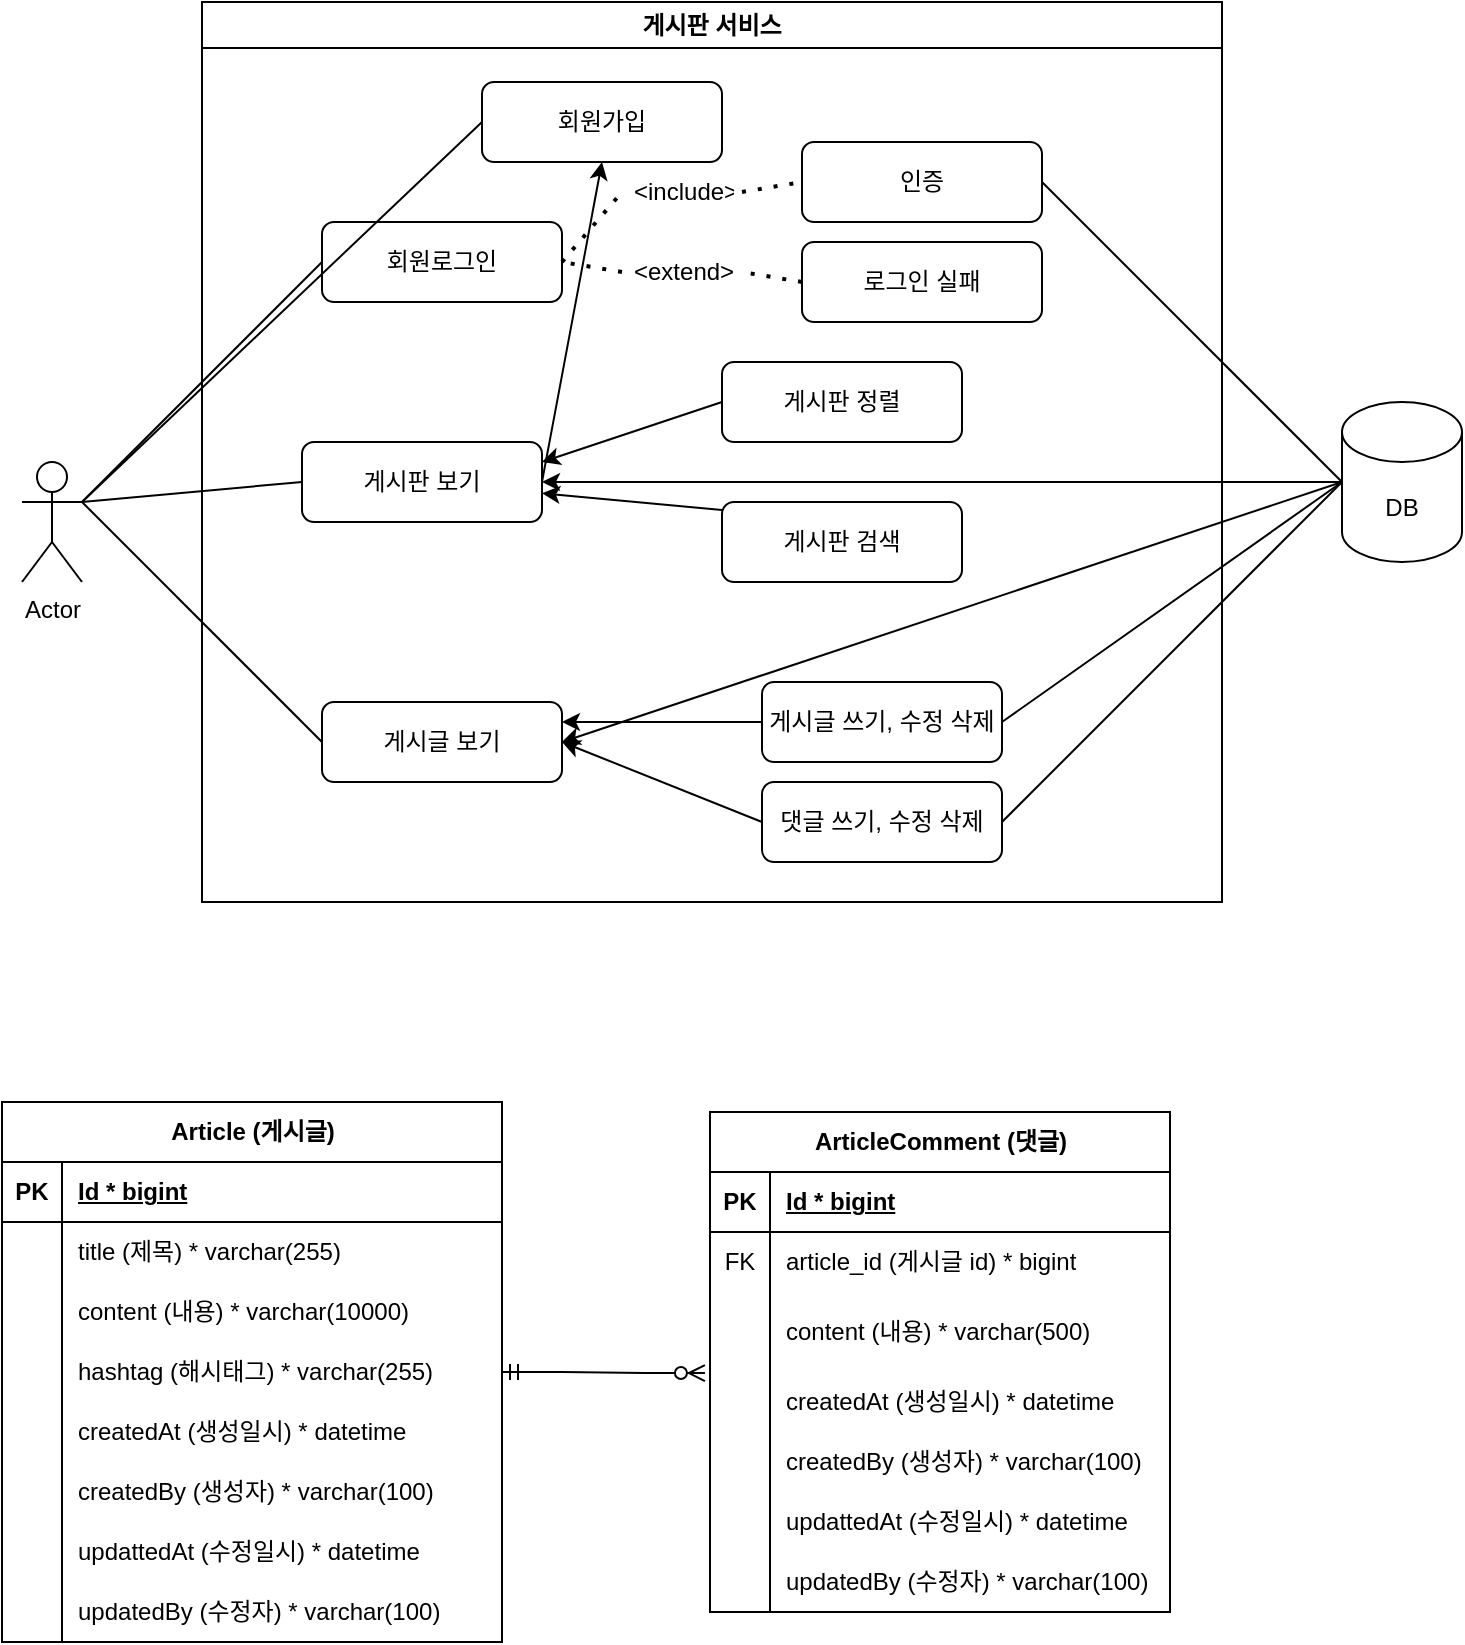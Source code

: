 <mxfile version="24.4.4" type="device">
  <diagram id="IQ_wWsigaF8db5w7CtNz" name="페이지-1">
    <mxGraphModel dx="984" dy="540" grid="1" gridSize="10" guides="1" tooltips="1" connect="1" arrows="1" fold="1" page="1" pageScale="1" pageWidth="827" pageHeight="1169" math="0" shadow="0">
      <root>
        <mxCell id="0" />
        <mxCell id="1" parent="0" />
        <mxCell id="a2yrJ9cz9xJ4PZKkkSbZ-1" value="Actor" style="shape=umlActor;verticalLabelPosition=bottom;verticalAlign=top;html=1;outlineConnect=0;" vertex="1" parent="1">
          <mxGeometry x="70" y="290" width="30" height="60" as="geometry" />
        </mxCell>
        <mxCell id="a2yrJ9cz9xJ4PZKkkSbZ-2" value="게시판 서비스" style="swimlane;whiteSpace=wrap;html=1;" vertex="1" parent="1">
          <mxGeometry x="160" y="60" width="510" height="450" as="geometry" />
        </mxCell>
        <mxCell id="a2yrJ9cz9xJ4PZKkkSbZ-3" value="회원가입" style="rounded=1;whiteSpace=wrap;html=1;" vertex="1" parent="a2yrJ9cz9xJ4PZKkkSbZ-2">
          <mxGeometry x="140" y="40" width="120" height="40" as="geometry" />
        </mxCell>
        <mxCell id="a2yrJ9cz9xJ4PZKkkSbZ-4" value="게시판 보기" style="rounded=1;whiteSpace=wrap;html=1;" vertex="1" parent="a2yrJ9cz9xJ4PZKkkSbZ-2">
          <mxGeometry x="50" y="220" width="120" height="40" as="geometry" />
        </mxCell>
        <mxCell id="a2yrJ9cz9xJ4PZKkkSbZ-5" value="로그인 실패" style="rounded=1;whiteSpace=wrap;html=1;" vertex="1" parent="a2yrJ9cz9xJ4PZKkkSbZ-2">
          <mxGeometry x="300" y="120" width="120" height="40" as="geometry" />
        </mxCell>
        <mxCell id="a2yrJ9cz9xJ4PZKkkSbZ-6" value="인증" style="rounded=1;whiteSpace=wrap;html=1;" vertex="1" parent="a2yrJ9cz9xJ4PZKkkSbZ-2">
          <mxGeometry x="300" y="70" width="120" height="40" as="geometry" />
        </mxCell>
        <mxCell id="a2yrJ9cz9xJ4PZKkkSbZ-7" style="edgeStyle=orthogonalEdgeStyle;rounded=0;orthogonalLoop=1;jettySize=auto;html=1;exitX=0.5;exitY=1;exitDx=0;exitDy=0;" edge="1" parent="a2yrJ9cz9xJ4PZKkkSbZ-2" source="a2yrJ9cz9xJ4PZKkkSbZ-5" target="a2yrJ9cz9xJ4PZKkkSbZ-5">
          <mxGeometry relative="1" as="geometry" />
        </mxCell>
        <mxCell id="a2yrJ9cz9xJ4PZKkkSbZ-14" value="게시판 정렬" style="rounded=1;whiteSpace=wrap;html=1;" vertex="1" parent="a2yrJ9cz9xJ4PZKkkSbZ-2">
          <mxGeometry x="260" y="180" width="120" height="40" as="geometry" />
        </mxCell>
        <mxCell id="a2yrJ9cz9xJ4PZKkkSbZ-15" value="게시판 검색" style="rounded=1;whiteSpace=wrap;html=1;" vertex="1" parent="a2yrJ9cz9xJ4PZKkkSbZ-2">
          <mxGeometry x="260" y="250" width="120" height="40" as="geometry" />
        </mxCell>
        <mxCell id="a2yrJ9cz9xJ4PZKkkSbZ-16" value="게시글 보기" style="rounded=1;whiteSpace=wrap;html=1;" vertex="1" parent="a2yrJ9cz9xJ4PZKkkSbZ-2">
          <mxGeometry x="60" y="350" width="120" height="40" as="geometry" />
        </mxCell>
        <mxCell id="a2yrJ9cz9xJ4PZKkkSbZ-17" value="게시글 쓰기, 수정 삭제" style="rounded=1;whiteSpace=wrap;html=1;" vertex="1" parent="a2yrJ9cz9xJ4PZKkkSbZ-2">
          <mxGeometry x="280" y="340" width="120" height="40" as="geometry" />
        </mxCell>
        <mxCell id="a2yrJ9cz9xJ4PZKkkSbZ-18" value="댓글 쓰기, 수정 삭제" style="rounded=1;whiteSpace=wrap;html=1;" vertex="1" parent="a2yrJ9cz9xJ4PZKkkSbZ-2">
          <mxGeometry x="280" y="390" width="120" height="40" as="geometry" />
        </mxCell>
        <mxCell id="a2yrJ9cz9xJ4PZKkkSbZ-23" value="회원로그인" style="rounded=1;whiteSpace=wrap;html=1;" vertex="1" parent="a2yrJ9cz9xJ4PZKkkSbZ-2">
          <mxGeometry x="60" y="110" width="120" height="40" as="geometry" />
        </mxCell>
        <mxCell id="a2yrJ9cz9xJ4PZKkkSbZ-26" value="" style="endArrow=none;dashed=1;html=1;dashPattern=1 3;strokeWidth=2;rounded=0;exitX=1;exitY=0.5;exitDx=0;exitDy=0;entryX=0;entryY=0.5;entryDx=0;entryDy=0;" edge="1" parent="a2yrJ9cz9xJ4PZKkkSbZ-2" source="a2yrJ9cz9xJ4PZKkkSbZ-27" target="a2yrJ9cz9xJ4PZKkkSbZ-6">
          <mxGeometry width="50" height="50" relative="1" as="geometry">
            <mxPoint x="120" y="250" as="sourcePoint" />
            <mxPoint x="170" y="200" as="targetPoint" />
          </mxGeometry>
        </mxCell>
        <mxCell id="a2yrJ9cz9xJ4PZKkkSbZ-27" value="&amp;lt;include&amp;gt;" style="text;strokeColor=none;fillColor=none;align=left;verticalAlign=middle;spacingLeft=4;spacingRight=4;overflow=hidden;points=[[0,0.5],[1,0.5]];portConstraint=eastwest;rotatable=0;whiteSpace=wrap;html=1;" vertex="1" parent="a2yrJ9cz9xJ4PZKkkSbZ-2">
          <mxGeometry x="210" y="80" width="60" height="30" as="geometry" />
        </mxCell>
        <mxCell id="a2yrJ9cz9xJ4PZKkkSbZ-28" value="" style="endArrow=none;dashed=1;html=1;dashPattern=1 3;strokeWidth=2;rounded=0;exitX=1;exitY=0.5;exitDx=0;exitDy=0;entryX=0;entryY=0.5;entryDx=0;entryDy=0;" edge="1" parent="a2yrJ9cz9xJ4PZKkkSbZ-2" source="a2yrJ9cz9xJ4PZKkkSbZ-23" target="a2yrJ9cz9xJ4PZKkkSbZ-27">
          <mxGeometry width="50" height="50" relative="1" as="geometry">
            <mxPoint x="450" y="170" as="sourcePoint" />
            <mxPoint x="570" y="130" as="targetPoint" />
          </mxGeometry>
        </mxCell>
        <mxCell id="a2yrJ9cz9xJ4PZKkkSbZ-29" value="" style="endArrow=none;dashed=1;html=1;dashPattern=1 3;strokeWidth=2;rounded=0;entryX=1;entryY=0.5;entryDx=0;entryDy=0;exitX=0;exitY=0.5;exitDx=0;exitDy=0;" edge="1" parent="a2yrJ9cz9xJ4PZKkkSbZ-2" source="a2yrJ9cz9xJ4PZKkkSbZ-30" target="a2yrJ9cz9xJ4PZKkkSbZ-23">
          <mxGeometry width="50" height="50" relative="1" as="geometry">
            <mxPoint x="120" y="250" as="sourcePoint" />
            <mxPoint x="170" y="200" as="targetPoint" />
          </mxGeometry>
        </mxCell>
        <mxCell id="a2yrJ9cz9xJ4PZKkkSbZ-30" value="&amp;lt;extend&amp;gt;" style="text;strokeColor=none;fillColor=none;align=left;verticalAlign=middle;spacingLeft=4;spacingRight=4;overflow=hidden;points=[[0,0.5],[1,0.5]];portConstraint=eastwest;rotatable=0;whiteSpace=wrap;html=1;" vertex="1" parent="a2yrJ9cz9xJ4PZKkkSbZ-2">
          <mxGeometry x="210" y="120" width="60" height="30" as="geometry" />
        </mxCell>
        <mxCell id="a2yrJ9cz9xJ4PZKkkSbZ-31" value="" style="endArrow=none;dashed=1;html=1;dashPattern=1 3;strokeWidth=2;rounded=0;entryX=1;entryY=0.5;entryDx=0;entryDy=0;exitX=0;exitY=0.5;exitDx=0;exitDy=0;" edge="1" parent="a2yrJ9cz9xJ4PZKkkSbZ-2" source="a2yrJ9cz9xJ4PZKkkSbZ-5" target="a2yrJ9cz9xJ4PZKkkSbZ-30">
          <mxGeometry width="50" height="50" relative="1" as="geometry">
            <mxPoint x="570" y="180" as="sourcePoint" />
            <mxPoint x="450" y="170" as="targetPoint" />
          </mxGeometry>
        </mxCell>
        <mxCell id="a2yrJ9cz9xJ4PZKkkSbZ-33" value="" style="endArrow=classic;html=1;rounded=0;entryX=0.5;entryY=1;entryDx=0;entryDy=0;exitX=1;exitY=0.5;exitDx=0;exitDy=0;" edge="1" parent="a2yrJ9cz9xJ4PZKkkSbZ-2" source="a2yrJ9cz9xJ4PZKkkSbZ-4" target="a2yrJ9cz9xJ4PZKkkSbZ-3">
          <mxGeometry width="50" height="50" relative="1" as="geometry">
            <mxPoint x="140" y="250" as="sourcePoint" />
            <mxPoint x="190" y="200" as="targetPoint" />
          </mxGeometry>
        </mxCell>
        <mxCell id="a2yrJ9cz9xJ4PZKkkSbZ-36" value="" style="endArrow=classic;html=1;rounded=0;exitX=0;exitY=0.5;exitDx=0;exitDy=0;" edge="1" parent="a2yrJ9cz9xJ4PZKkkSbZ-2" target="a2yrJ9cz9xJ4PZKkkSbZ-4">
          <mxGeometry width="50" height="50" relative="1" as="geometry">
            <mxPoint x="260" y="254" as="sourcePoint" />
            <mxPoint x="180" y="234" as="targetPoint" />
          </mxGeometry>
        </mxCell>
        <mxCell id="a2yrJ9cz9xJ4PZKkkSbZ-35" value="" style="endArrow=classic;html=1;rounded=0;exitX=0;exitY=0.5;exitDx=0;exitDy=0;" edge="1" parent="a2yrJ9cz9xJ4PZKkkSbZ-2" source="a2yrJ9cz9xJ4PZKkkSbZ-14">
          <mxGeometry width="50" height="50" relative="1" as="geometry">
            <mxPoint x="140" y="250" as="sourcePoint" />
            <mxPoint x="170" y="230" as="targetPoint" />
          </mxGeometry>
        </mxCell>
        <mxCell id="a2yrJ9cz9xJ4PZKkkSbZ-37" value="" style="endArrow=classic;html=1;rounded=0;exitX=0;exitY=0.5;exitDx=0;exitDy=0;entryX=1;entryY=0.25;entryDx=0;entryDy=0;" edge="1" parent="a2yrJ9cz9xJ4PZKkkSbZ-2" source="a2yrJ9cz9xJ4PZKkkSbZ-17" target="a2yrJ9cz9xJ4PZKkkSbZ-16">
          <mxGeometry width="50" height="50" relative="1" as="geometry">
            <mxPoint x="160" y="260" as="sourcePoint" />
            <mxPoint x="210" y="210" as="targetPoint" />
          </mxGeometry>
        </mxCell>
        <mxCell id="a2yrJ9cz9xJ4PZKkkSbZ-38" value="" style="endArrow=classic;html=1;rounded=0;exitX=0;exitY=0.5;exitDx=0;exitDy=0;entryX=1;entryY=0.5;entryDx=0;entryDy=0;" edge="1" parent="a2yrJ9cz9xJ4PZKkkSbZ-2" source="a2yrJ9cz9xJ4PZKkkSbZ-18" target="a2yrJ9cz9xJ4PZKkkSbZ-16">
          <mxGeometry width="50" height="50" relative="1" as="geometry">
            <mxPoint x="160" y="260" as="sourcePoint" />
            <mxPoint x="210" y="210" as="targetPoint" />
          </mxGeometry>
        </mxCell>
        <mxCell id="a2yrJ9cz9xJ4PZKkkSbZ-19" value="" style="endArrow=none;html=1;rounded=0;entryX=0;entryY=0.5;entryDx=0;entryDy=0;exitX=1;exitY=0.333;exitDx=0;exitDy=0;exitPerimeter=0;" edge="1" parent="1" source="a2yrJ9cz9xJ4PZKkkSbZ-1" target="a2yrJ9cz9xJ4PZKkkSbZ-3">
          <mxGeometry width="50" height="50" relative="1" as="geometry">
            <mxPoint x="120" y="320" as="sourcePoint" />
            <mxPoint x="370" y="270" as="targetPoint" />
          </mxGeometry>
        </mxCell>
        <mxCell id="a2yrJ9cz9xJ4PZKkkSbZ-20" value="" style="endArrow=none;html=1;rounded=0;exitX=1;exitY=0.333;exitDx=0;exitDy=0;exitPerimeter=0;entryX=0;entryY=0.5;entryDx=0;entryDy=0;" edge="1" parent="1" source="a2yrJ9cz9xJ4PZKkkSbZ-1" target="a2yrJ9cz9xJ4PZKkkSbZ-4">
          <mxGeometry width="50" height="50" relative="1" as="geometry">
            <mxPoint x="120" y="320" as="sourcePoint" />
            <mxPoint x="230" y="320" as="targetPoint" />
          </mxGeometry>
        </mxCell>
        <mxCell id="a2yrJ9cz9xJ4PZKkkSbZ-21" value="" style="endArrow=none;html=1;rounded=0;entryX=0;entryY=0.5;entryDx=0;entryDy=0;" edge="1" parent="1" target="a2yrJ9cz9xJ4PZKkkSbZ-16">
          <mxGeometry width="50" height="50" relative="1" as="geometry">
            <mxPoint x="100" y="310" as="sourcePoint" />
            <mxPoint x="370" y="270" as="targetPoint" />
          </mxGeometry>
        </mxCell>
        <mxCell id="a2yrJ9cz9xJ4PZKkkSbZ-24" value="" style="endArrow=none;html=1;rounded=0;entryX=0;entryY=0.5;entryDx=0;entryDy=0;" edge="1" parent="1" target="a2yrJ9cz9xJ4PZKkkSbZ-23">
          <mxGeometry width="50" height="50" relative="1" as="geometry">
            <mxPoint x="100" y="310" as="sourcePoint" />
            <mxPoint x="370" y="270" as="targetPoint" />
          </mxGeometry>
        </mxCell>
        <mxCell id="a2yrJ9cz9xJ4PZKkkSbZ-46" style="edgeStyle=orthogonalEdgeStyle;rounded=0;orthogonalLoop=1;jettySize=auto;html=1;exitX=0;exitY=0.5;exitDx=0;exitDy=0;exitPerimeter=0;" edge="1" parent="1" source="a2yrJ9cz9xJ4PZKkkSbZ-41">
          <mxGeometry relative="1" as="geometry">
            <mxPoint x="330" y="300" as="targetPoint" />
          </mxGeometry>
        </mxCell>
        <mxCell id="a2yrJ9cz9xJ4PZKkkSbZ-41" value="DB" style="shape=cylinder3;whiteSpace=wrap;html=1;boundedLbl=1;backgroundOutline=1;size=15;" vertex="1" parent="1">
          <mxGeometry x="730" y="260" width="60" height="80" as="geometry" />
        </mxCell>
        <mxCell id="a2yrJ9cz9xJ4PZKkkSbZ-43" value="" style="endArrow=none;html=1;rounded=0;exitX=0;exitY=0.5;exitDx=0;exitDy=0;exitPerimeter=0;entryX=1;entryY=0.5;entryDx=0;entryDy=0;" edge="1" parent="1" source="a2yrJ9cz9xJ4PZKkkSbZ-41" target="a2yrJ9cz9xJ4PZKkkSbZ-6">
          <mxGeometry width="50" height="50" relative="1" as="geometry">
            <mxPoint x="390" y="280" as="sourcePoint" />
            <mxPoint x="440" y="230" as="targetPoint" />
          </mxGeometry>
        </mxCell>
        <mxCell id="a2yrJ9cz9xJ4PZKkkSbZ-47" value="" style="endArrow=classic;html=1;rounded=0;exitX=0;exitY=0.5;exitDx=0;exitDy=0;exitPerimeter=0;entryX=1;entryY=0.5;entryDx=0;entryDy=0;" edge="1" parent="1" source="a2yrJ9cz9xJ4PZKkkSbZ-41" target="a2yrJ9cz9xJ4PZKkkSbZ-16">
          <mxGeometry width="50" height="50" relative="1" as="geometry">
            <mxPoint x="390" y="280" as="sourcePoint" />
            <mxPoint x="440" y="230" as="targetPoint" />
          </mxGeometry>
        </mxCell>
        <mxCell id="a2yrJ9cz9xJ4PZKkkSbZ-48" value="" style="endArrow=none;html=1;rounded=0;exitX=1;exitY=0.5;exitDx=0;exitDy=0;entryX=0;entryY=0.5;entryDx=0;entryDy=0;entryPerimeter=0;" edge="1" parent="1" source="a2yrJ9cz9xJ4PZKkkSbZ-17" target="a2yrJ9cz9xJ4PZKkkSbZ-41">
          <mxGeometry width="50" height="50" relative="1" as="geometry">
            <mxPoint x="390" y="280" as="sourcePoint" />
            <mxPoint x="440" y="230" as="targetPoint" />
          </mxGeometry>
        </mxCell>
        <mxCell id="a2yrJ9cz9xJ4PZKkkSbZ-49" value="" style="endArrow=none;html=1;rounded=0;exitX=1;exitY=0.5;exitDx=0;exitDy=0;entryX=0;entryY=0.5;entryDx=0;entryDy=0;entryPerimeter=0;" edge="1" parent="1" source="a2yrJ9cz9xJ4PZKkkSbZ-18" target="a2yrJ9cz9xJ4PZKkkSbZ-41">
          <mxGeometry width="50" height="50" relative="1" as="geometry">
            <mxPoint x="540" y="390" as="sourcePoint" />
            <mxPoint x="730" y="310" as="targetPoint" />
          </mxGeometry>
        </mxCell>
        <mxCell id="a2yrJ9cz9xJ4PZKkkSbZ-52" value="Article (게시글)" style="shape=table;startSize=30;container=1;collapsible=1;childLayout=tableLayout;fixedRows=1;rowLines=0;fontStyle=1;align=center;resizeLast=1;html=1;" vertex="1" parent="1">
          <mxGeometry x="60" y="610" width="250" height="270" as="geometry" />
        </mxCell>
        <mxCell id="a2yrJ9cz9xJ4PZKkkSbZ-53" value="" style="shape=tableRow;horizontal=0;startSize=0;swimlaneHead=0;swimlaneBody=0;fillColor=none;collapsible=0;dropTarget=0;points=[[0,0.5],[1,0.5]];portConstraint=eastwest;top=0;left=0;right=0;bottom=1;" vertex="1" parent="a2yrJ9cz9xJ4PZKkkSbZ-52">
          <mxGeometry y="30" width="250" height="30" as="geometry" />
        </mxCell>
        <mxCell id="a2yrJ9cz9xJ4PZKkkSbZ-54" value="PK" style="shape=partialRectangle;connectable=0;fillColor=none;top=0;left=0;bottom=0;right=0;fontStyle=1;overflow=hidden;whiteSpace=wrap;html=1;" vertex="1" parent="a2yrJ9cz9xJ4PZKkkSbZ-53">
          <mxGeometry width="30" height="30" as="geometry">
            <mxRectangle width="30" height="30" as="alternateBounds" />
          </mxGeometry>
        </mxCell>
        <mxCell id="a2yrJ9cz9xJ4PZKkkSbZ-55" value="Id * bigint" style="shape=partialRectangle;connectable=0;fillColor=none;top=0;left=0;bottom=0;right=0;align=left;spacingLeft=6;fontStyle=5;overflow=hidden;whiteSpace=wrap;html=1;" vertex="1" parent="a2yrJ9cz9xJ4PZKkkSbZ-53">
          <mxGeometry x="30" width="220" height="30" as="geometry">
            <mxRectangle width="220" height="30" as="alternateBounds" />
          </mxGeometry>
        </mxCell>
        <mxCell id="a2yrJ9cz9xJ4PZKkkSbZ-56" value="" style="shape=tableRow;horizontal=0;startSize=0;swimlaneHead=0;swimlaneBody=0;fillColor=none;collapsible=0;dropTarget=0;points=[[0,0.5],[1,0.5]];portConstraint=eastwest;top=0;left=0;right=0;bottom=0;" vertex="1" parent="a2yrJ9cz9xJ4PZKkkSbZ-52">
          <mxGeometry y="60" width="250" height="30" as="geometry" />
        </mxCell>
        <mxCell id="a2yrJ9cz9xJ4PZKkkSbZ-57" value="" style="shape=partialRectangle;connectable=0;fillColor=none;top=0;left=0;bottom=0;right=0;editable=1;overflow=hidden;whiteSpace=wrap;html=1;" vertex="1" parent="a2yrJ9cz9xJ4PZKkkSbZ-56">
          <mxGeometry width="30" height="30" as="geometry">
            <mxRectangle width="30" height="30" as="alternateBounds" />
          </mxGeometry>
        </mxCell>
        <mxCell id="a2yrJ9cz9xJ4PZKkkSbZ-58" value="title (제목) * varchar(255)" style="shape=partialRectangle;connectable=0;fillColor=none;top=0;left=0;bottom=0;right=0;align=left;spacingLeft=6;overflow=hidden;whiteSpace=wrap;html=1;" vertex="1" parent="a2yrJ9cz9xJ4PZKkkSbZ-56">
          <mxGeometry x="30" width="220" height="30" as="geometry">
            <mxRectangle width="220" height="30" as="alternateBounds" />
          </mxGeometry>
        </mxCell>
        <mxCell id="a2yrJ9cz9xJ4PZKkkSbZ-59" value="" style="shape=tableRow;horizontal=0;startSize=0;swimlaneHead=0;swimlaneBody=0;fillColor=none;collapsible=0;dropTarget=0;points=[[0,0.5],[1,0.5]];portConstraint=eastwest;top=0;left=0;right=0;bottom=0;" vertex="1" parent="a2yrJ9cz9xJ4PZKkkSbZ-52">
          <mxGeometry y="90" width="250" height="30" as="geometry" />
        </mxCell>
        <mxCell id="a2yrJ9cz9xJ4PZKkkSbZ-60" value="" style="shape=partialRectangle;connectable=0;fillColor=none;top=0;left=0;bottom=0;right=0;editable=1;overflow=hidden;whiteSpace=wrap;html=1;" vertex="1" parent="a2yrJ9cz9xJ4PZKkkSbZ-59">
          <mxGeometry width="30" height="30" as="geometry">
            <mxRectangle width="30" height="30" as="alternateBounds" />
          </mxGeometry>
        </mxCell>
        <mxCell id="a2yrJ9cz9xJ4PZKkkSbZ-61" value="content (내용) * varchar(10000)" style="shape=partialRectangle;connectable=0;fillColor=none;top=0;left=0;bottom=0;right=0;align=left;spacingLeft=6;overflow=hidden;whiteSpace=wrap;html=1;" vertex="1" parent="a2yrJ9cz9xJ4PZKkkSbZ-59">
          <mxGeometry x="30" width="220" height="30" as="geometry">
            <mxRectangle width="220" height="30" as="alternateBounds" />
          </mxGeometry>
        </mxCell>
        <mxCell id="a2yrJ9cz9xJ4PZKkkSbZ-62" value="" style="shape=tableRow;horizontal=0;startSize=0;swimlaneHead=0;swimlaneBody=0;fillColor=none;collapsible=0;dropTarget=0;points=[[0,0.5],[1,0.5]];portConstraint=eastwest;top=0;left=0;right=0;bottom=0;" vertex="1" parent="a2yrJ9cz9xJ4PZKkkSbZ-52">
          <mxGeometry y="120" width="250" height="30" as="geometry" />
        </mxCell>
        <mxCell id="a2yrJ9cz9xJ4PZKkkSbZ-63" value="" style="shape=partialRectangle;connectable=0;fillColor=none;top=0;left=0;bottom=0;right=0;editable=1;overflow=hidden;whiteSpace=wrap;html=1;" vertex="1" parent="a2yrJ9cz9xJ4PZKkkSbZ-62">
          <mxGeometry width="30" height="30" as="geometry">
            <mxRectangle width="30" height="30" as="alternateBounds" />
          </mxGeometry>
        </mxCell>
        <mxCell id="a2yrJ9cz9xJ4PZKkkSbZ-64" value="hashtag (해시태그) * varchar(255)" style="shape=partialRectangle;connectable=0;fillColor=none;top=0;left=0;bottom=0;right=0;align=left;spacingLeft=6;overflow=hidden;whiteSpace=wrap;html=1;" vertex="1" parent="a2yrJ9cz9xJ4PZKkkSbZ-62">
          <mxGeometry x="30" width="220" height="30" as="geometry">
            <mxRectangle width="220" height="30" as="alternateBounds" />
          </mxGeometry>
        </mxCell>
        <mxCell id="a2yrJ9cz9xJ4PZKkkSbZ-65" value="" style="shape=tableRow;horizontal=0;startSize=0;swimlaneHead=0;swimlaneBody=0;fillColor=none;collapsible=0;dropTarget=0;points=[[0,0.5],[1,0.5]];portConstraint=eastwest;top=0;left=0;right=0;bottom=0;" vertex="1" parent="a2yrJ9cz9xJ4PZKkkSbZ-52">
          <mxGeometry y="150" width="250" height="30" as="geometry" />
        </mxCell>
        <mxCell id="a2yrJ9cz9xJ4PZKkkSbZ-66" value="" style="shape=partialRectangle;connectable=0;fillColor=none;top=0;left=0;bottom=0;right=0;editable=1;overflow=hidden;whiteSpace=wrap;html=1;" vertex="1" parent="a2yrJ9cz9xJ4PZKkkSbZ-65">
          <mxGeometry width="30" height="30" as="geometry">
            <mxRectangle width="30" height="30" as="alternateBounds" />
          </mxGeometry>
        </mxCell>
        <mxCell id="a2yrJ9cz9xJ4PZKkkSbZ-67" value="createdAt (생성일시) * datetime" style="shape=partialRectangle;connectable=0;fillColor=none;top=0;left=0;bottom=0;right=0;align=left;spacingLeft=6;overflow=hidden;whiteSpace=wrap;html=1;" vertex="1" parent="a2yrJ9cz9xJ4PZKkkSbZ-65">
          <mxGeometry x="30" width="220" height="30" as="geometry">
            <mxRectangle width="220" height="30" as="alternateBounds" />
          </mxGeometry>
        </mxCell>
        <mxCell id="a2yrJ9cz9xJ4PZKkkSbZ-68" value="" style="shape=tableRow;horizontal=0;startSize=0;swimlaneHead=0;swimlaneBody=0;fillColor=none;collapsible=0;dropTarget=0;points=[[0,0.5],[1,0.5]];portConstraint=eastwest;top=0;left=0;right=0;bottom=0;" vertex="1" parent="a2yrJ9cz9xJ4PZKkkSbZ-52">
          <mxGeometry y="180" width="250" height="30" as="geometry" />
        </mxCell>
        <mxCell id="a2yrJ9cz9xJ4PZKkkSbZ-69" value="" style="shape=partialRectangle;connectable=0;fillColor=none;top=0;left=0;bottom=0;right=0;editable=1;overflow=hidden;whiteSpace=wrap;html=1;" vertex="1" parent="a2yrJ9cz9xJ4PZKkkSbZ-68">
          <mxGeometry width="30" height="30" as="geometry">
            <mxRectangle width="30" height="30" as="alternateBounds" />
          </mxGeometry>
        </mxCell>
        <mxCell id="a2yrJ9cz9xJ4PZKkkSbZ-70" value="createdBy (생성자) * varchar(100)" style="shape=partialRectangle;connectable=0;fillColor=none;top=0;left=0;bottom=0;right=0;align=left;spacingLeft=6;overflow=hidden;whiteSpace=wrap;html=1;" vertex="1" parent="a2yrJ9cz9xJ4PZKkkSbZ-68">
          <mxGeometry x="30" width="220" height="30" as="geometry">
            <mxRectangle width="220" height="30" as="alternateBounds" />
          </mxGeometry>
        </mxCell>
        <mxCell id="a2yrJ9cz9xJ4PZKkkSbZ-71" value="" style="shape=tableRow;horizontal=0;startSize=0;swimlaneHead=0;swimlaneBody=0;fillColor=none;collapsible=0;dropTarget=0;points=[[0,0.5],[1,0.5]];portConstraint=eastwest;top=0;left=0;right=0;bottom=0;" vertex="1" parent="a2yrJ9cz9xJ4PZKkkSbZ-52">
          <mxGeometry y="210" width="250" height="30" as="geometry" />
        </mxCell>
        <mxCell id="a2yrJ9cz9xJ4PZKkkSbZ-72" value="" style="shape=partialRectangle;connectable=0;fillColor=none;top=0;left=0;bottom=0;right=0;editable=1;overflow=hidden;whiteSpace=wrap;html=1;" vertex="1" parent="a2yrJ9cz9xJ4PZKkkSbZ-71">
          <mxGeometry width="30" height="30" as="geometry">
            <mxRectangle width="30" height="30" as="alternateBounds" />
          </mxGeometry>
        </mxCell>
        <mxCell id="a2yrJ9cz9xJ4PZKkkSbZ-73" value="updattedAt (수정일시) * datetime" style="shape=partialRectangle;connectable=0;fillColor=none;top=0;left=0;bottom=0;right=0;align=left;spacingLeft=6;overflow=hidden;whiteSpace=wrap;html=1;" vertex="1" parent="a2yrJ9cz9xJ4PZKkkSbZ-71">
          <mxGeometry x="30" width="220" height="30" as="geometry">
            <mxRectangle width="220" height="30" as="alternateBounds" />
          </mxGeometry>
        </mxCell>
        <mxCell id="a2yrJ9cz9xJ4PZKkkSbZ-74" value="" style="shape=tableRow;horizontal=0;startSize=0;swimlaneHead=0;swimlaneBody=0;fillColor=none;collapsible=0;dropTarget=0;points=[[0,0.5],[1,0.5]];portConstraint=eastwest;top=0;left=0;right=0;bottom=0;" vertex="1" parent="a2yrJ9cz9xJ4PZKkkSbZ-52">
          <mxGeometry y="240" width="250" height="30" as="geometry" />
        </mxCell>
        <mxCell id="a2yrJ9cz9xJ4PZKkkSbZ-75" value="" style="shape=partialRectangle;connectable=0;fillColor=none;top=0;left=0;bottom=0;right=0;editable=1;overflow=hidden;whiteSpace=wrap;html=1;" vertex="1" parent="a2yrJ9cz9xJ4PZKkkSbZ-74">
          <mxGeometry width="30" height="30" as="geometry">
            <mxRectangle width="30" height="30" as="alternateBounds" />
          </mxGeometry>
        </mxCell>
        <mxCell id="a2yrJ9cz9xJ4PZKkkSbZ-76" value="updatedBy (수정자) * varchar(100)" style="shape=partialRectangle;connectable=0;fillColor=none;top=0;left=0;bottom=0;right=0;align=left;spacingLeft=6;overflow=hidden;whiteSpace=wrap;html=1;" vertex="1" parent="a2yrJ9cz9xJ4PZKkkSbZ-74">
          <mxGeometry x="30" width="220" height="30" as="geometry">
            <mxRectangle width="220" height="30" as="alternateBounds" />
          </mxGeometry>
        </mxCell>
        <mxCell id="a2yrJ9cz9xJ4PZKkkSbZ-77" value="ArticleComment (댓글)" style="shape=table;startSize=30;container=1;collapsible=1;childLayout=tableLayout;fixedRows=1;rowLines=0;fontStyle=1;align=center;resizeLast=1;html=1;" vertex="1" parent="1">
          <mxGeometry x="414" y="615" width="230" height="250" as="geometry" />
        </mxCell>
        <mxCell id="a2yrJ9cz9xJ4PZKkkSbZ-78" value="" style="shape=tableRow;horizontal=0;startSize=0;swimlaneHead=0;swimlaneBody=0;fillColor=none;collapsible=0;dropTarget=0;points=[[0,0.5],[1,0.5]];portConstraint=eastwest;top=0;left=0;right=0;bottom=1;" vertex="1" parent="a2yrJ9cz9xJ4PZKkkSbZ-77">
          <mxGeometry y="30" width="230" height="30" as="geometry" />
        </mxCell>
        <mxCell id="a2yrJ9cz9xJ4PZKkkSbZ-79" value="PK" style="shape=partialRectangle;connectable=0;fillColor=none;top=0;left=0;bottom=0;right=0;fontStyle=1;overflow=hidden;whiteSpace=wrap;html=1;" vertex="1" parent="a2yrJ9cz9xJ4PZKkkSbZ-78">
          <mxGeometry width="30" height="30" as="geometry">
            <mxRectangle width="30" height="30" as="alternateBounds" />
          </mxGeometry>
        </mxCell>
        <mxCell id="a2yrJ9cz9xJ4PZKkkSbZ-80" value="Id * bigint" style="shape=partialRectangle;connectable=0;fillColor=none;top=0;left=0;bottom=0;right=0;align=left;spacingLeft=6;fontStyle=5;overflow=hidden;whiteSpace=wrap;html=1;" vertex="1" parent="a2yrJ9cz9xJ4PZKkkSbZ-78">
          <mxGeometry x="30" width="200" height="30" as="geometry">
            <mxRectangle width="200" height="30" as="alternateBounds" />
          </mxGeometry>
        </mxCell>
        <mxCell id="a2yrJ9cz9xJ4PZKkkSbZ-81" value="" style="shape=tableRow;horizontal=0;startSize=0;swimlaneHead=0;swimlaneBody=0;fillColor=none;collapsible=0;dropTarget=0;points=[[0,0.5],[1,0.5]];portConstraint=eastwest;top=0;left=0;right=0;bottom=0;" vertex="1" parent="a2yrJ9cz9xJ4PZKkkSbZ-77">
          <mxGeometry y="60" width="230" height="30" as="geometry" />
        </mxCell>
        <mxCell id="a2yrJ9cz9xJ4PZKkkSbZ-82" value="FK" style="shape=partialRectangle;connectable=0;fillColor=none;top=0;left=0;bottom=0;right=0;editable=1;overflow=hidden;whiteSpace=wrap;html=1;" vertex="1" parent="a2yrJ9cz9xJ4PZKkkSbZ-81">
          <mxGeometry width="30" height="30" as="geometry">
            <mxRectangle width="30" height="30" as="alternateBounds" />
          </mxGeometry>
        </mxCell>
        <mxCell id="a2yrJ9cz9xJ4PZKkkSbZ-83" value="article_id (게시글 id) * bigint" style="shape=partialRectangle;connectable=0;fillColor=none;top=0;left=0;bottom=0;right=0;align=left;spacingLeft=6;overflow=hidden;whiteSpace=wrap;html=1;" vertex="1" parent="a2yrJ9cz9xJ4PZKkkSbZ-81">
          <mxGeometry x="30" width="200" height="30" as="geometry">
            <mxRectangle width="200" height="30" as="alternateBounds" />
          </mxGeometry>
        </mxCell>
        <mxCell id="a2yrJ9cz9xJ4PZKkkSbZ-84" value="" style="shape=tableRow;horizontal=0;startSize=0;swimlaneHead=0;swimlaneBody=0;fillColor=none;collapsible=0;dropTarget=0;points=[[0,0.5],[1,0.5]];portConstraint=eastwest;top=0;left=0;right=0;bottom=0;" vertex="1" parent="a2yrJ9cz9xJ4PZKkkSbZ-77">
          <mxGeometry y="90" width="230" height="40" as="geometry" />
        </mxCell>
        <mxCell id="a2yrJ9cz9xJ4PZKkkSbZ-85" value="" style="shape=partialRectangle;connectable=0;fillColor=none;top=0;left=0;bottom=0;right=0;editable=1;overflow=hidden;whiteSpace=wrap;html=1;" vertex="1" parent="a2yrJ9cz9xJ4PZKkkSbZ-84">
          <mxGeometry width="30" height="40" as="geometry">
            <mxRectangle width="30" height="40" as="alternateBounds" />
          </mxGeometry>
        </mxCell>
        <mxCell id="a2yrJ9cz9xJ4PZKkkSbZ-86" value="content (내용) * varchar(500)" style="shape=partialRectangle;connectable=0;fillColor=none;top=0;left=0;bottom=0;right=0;align=left;spacingLeft=6;overflow=hidden;whiteSpace=wrap;html=1;" vertex="1" parent="a2yrJ9cz9xJ4PZKkkSbZ-84">
          <mxGeometry x="30" width="200" height="40" as="geometry">
            <mxRectangle width="200" height="40" as="alternateBounds" />
          </mxGeometry>
        </mxCell>
        <mxCell id="a2yrJ9cz9xJ4PZKkkSbZ-90" value="" style="shape=tableRow;horizontal=0;startSize=0;swimlaneHead=0;swimlaneBody=0;fillColor=none;collapsible=0;dropTarget=0;points=[[0,0.5],[1,0.5]];portConstraint=eastwest;top=0;left=0;right=0;bottom=0;" vertex="1" parent="a2yrJ9cz9xJ4PZKkkSbZ-77">
          <mxGeometry y="130" width="230" height="30" as="geometry" />
        </mxCell>
        <mxCell id="a2yrJ9cz9xJ4PZKkkSbZ-91" value="" style="shape=partialRectangle;connectable=0;fillColor=none;top=0;left=0;bottom=0;right=0;editable=1;overflow=hidden;whiteSpace=wrap;html=1;" vertex="1" parent="a2yrJ9cz9xJ4PZKkkSbZ-90">
          <mxGeometry width="30" height="30" as="geometry">
            <mxRectangle width="30" height="30" as="alternateBounds" />
          </mxGeometry>
        </mxCell>
        <mxCell id="a2yrJ9cz9xJ4PZKkkSbZ-92" value="createdAt (생성일시) * datetime" style="shape=partialRectangle;connectable=0;fillColor=none;top=0;left=0;bottom=0;right=0;align=left;spacingLeft=6;overflow=hidden;whiteSpace=wrap;html=1;" vertex="1" parent="a2yrJ9cz9xJ4PZKkkSbZ-90">
          <mxGeometry x="30" width="200" height="30" as="geometry">
            <mxRectangle width="200" height="30" as="alternateBounds" />
          </mxGeometry>
        </mxCell>
        <mxCell id="a2yrJ9cz9xJ4PZKkkSbZ-93" value="" style="shape=tableRow;horizontal=0;startSize=0;swimlaneHead=0;swimlaneBody=0;fillColor=none;collapsible=0;dropTarget=0;points=[[0,0.5],[1,0.5]];portConstraint=eastwest;top=0;left=0;right=0;bottom=0;" vertex="1" parent="a2yrJ9cz9xJ4PZKkkSbZ-77">
          <mxGeometry y="160" width="230" height="30" as="geometry" />
        </mxCell>
        <mxCell id="a2yrJ9cz9xJ4PZKkkSbZ-94" value="" style="shape=partialRectangle;connectable=0;fillColor=none;top=0;left=0;bottom=0;right=0;editable=1;overflow=hidden;whiteSpace=wrap;html=1;" vertex="1" parent="a2yrJ9cz9xJ4PZKkkSbZ-93">
          <mxGeometry width="30" height="30" as="geometry">
            <mxRectangle width="30" height="30" as="alternateBounds" />
          </mxGeometry>
        </mxCell>
        <mxCell id="a2yrJ9cz9xJ4PZKkkSbZ-95" value="createdBy (생성자) * varchar(100)" style="shape=partialRectangle;connectable=0;fillColor=none;top=0;left=0;bottom=0;right=0;align=left;spacingLeft=6;overflow=hidden;whiteSpace=wrap;html=1;" vertex="1" parent="a2yrJ9cz9xJ4PZKkkSbZ-93">
          <mxGeometry x="30" width="200" height="30" as="geometry">
            <mxRectangle width="200" height="30" as="alternateBounds" />
          </mxGeometry>
        </mxCell>
        <mxCell id="a2yrJ9cz9xJ4PZKkkSbZ-96" value="" style="shape=tableRow;horizontal=0;startSize=0;swimlaneHead=0;swimlaneBody=0;fillColor=none;collapsible=0;dropTarget=0;points=[[0,0.5],[1,0.5]];portConstraint=eastwest;top=0;left=0;right=0;bottom=0;" vertex="1" parent="a2yrJ9cz9xJ4PZKkkSbZ-77">
          <mxGeometry y="190" width="230" height="30" as="geometry" />
        </mxCell>
        <mxCell id="a2yrJ9cz9xJ4PZKkkSbZ-97" value="" style="shape=partialRectangle;connectable=0;fillColor=none;top=0;left=0;bottom=0;right=0;editable=1;overflow=hidden;whiteSpace=wrap;html=1;" vertex="1" parent="a2yrJ9cz9xJ4PZKkkSbZ-96">
          <mxGeometry width="30" height="30" as="geometry">
            <mxRectangle width="30" height="30" as="alternateBounds" />
          </mxGeometry>
        </mxCell>
        <mxCell id="a2yrJ9cz9xJ4PZKkkSbZ-98" value="updattedAt (수정일시) * datetime" style="shape=partialRectangle;connectable=0;fillColor=none;top=0;left=0;bottom=0;right=0;align=left;spacingLeft=6;overflow=hidden;whiteSpace=wrap;html=1;" vertex="1" parent="a2yrJ9cz9xJ4PZKkkSbZ-96">
          <mxGeometry x="30" width="200" height="30" as="geometry">
            <mxRectangle width="200" height="30" as="alternateBounds" />
          </mxGeometry>
        </mxCell>
        <mxCell id="a2yrJ9cz9xJ4PZKkkSbZ-99" value="" style="shape=tableRow;horizontal=0;startSize=0;swimlaneHead=0;swimlaneBody=0;fillColor=none;collapsible=0;dropTarget=0;points=[[0,0.5],[1,0.5]];portConstraint=eastwest;top=0;left=0;right=0;bottom=0;" vertex="1" parent="a2yrJ9cz9xJ4PZKkkSbZ-77">
          <mxGeometry y="220" width="230" height="30" as="geometry" />
        </mxCell>
        <mxCell id="a2yrJ9cz9xJ4PZKkkSbZ-100" value="" style="shape=partialRectangle;connectable=0;fillColor=none;top=0;left=0;bottom=0;right=0;editable=1;overflow=hidden;whiteSpace=wrap;html=1;" vertex="1" parent="a2yrJ9cz9xJ4PZKkkSbZ-99">
          <mxGeometry width="30" height="30" as="geometry">
            <mxRectangle width="30" height="30" as="alternateBounds" />
          </mxGeometry>
        </mxCell>
        <mxCell id="a2yrJ9cz9xJ4PZKkkSbZ-101" value="updatedBy (수정자) * varchar(100)" style="shape=partialRectangle;connectable=0;fillColor=none;top=0;left=0;bottom=0;right=0;align=left;spacingLeft=6;overflow=hidden;whiteSpace=wrap;html=1;" vertex="1" parent="a2yrJ9cz9xJ4PZKkkSbZ-99">
          <mxGeometry x="30" width="200" height="30" as="geometry">
            <mxRectangle width="200" height="30" as="alternateBounds" />
          </mxGeometry>
        </mxCell>
        <mxCell id="a2yrJ9cz9xJ4PZKkkSbZ-102" value="" style="edgeStyle=entityRelationEdgeStyle;fontSize=12;html=1;endArrow=ERzeroToMany;startArrow=ERmandOne;rounded=0;exitX=1;exitY=0.5;exitDx=0;exitDy=0;entryX=-0.011;entryY=0.017;entryDx=0;entryDy=0;entryPerimeter=0;" edge="1" parent="1" source="a2yrJ9cz9xJ4PZKkkSbZ-62" target="a2yrJ9cz9xJ4PZKkkSbZ-90">
          <mxGeometry width="100" height="100" relative="1" as="geometry">
            <mxPoint x="350" y="880" as="sourcePoint" />
            <mxPoint x="450" y="780" as="targetPoint" />
            <Array as="points">
              <mxPoint x="380" y="730" />
              <mxPoint x="310" y="770" />
            </Array>
          </mxGeometry>
        </mxCell>
      </root>
    </mxGraphModel>
  </diagram>
</mxfile>
